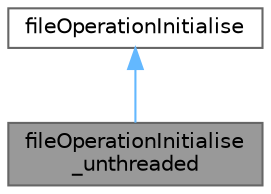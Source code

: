 digraph "fileOperationInitialise_unthreaded"
{
 // LATEX_PDF_SIZE
  bgcolor="transparent";
  edge [fontname=Helvetica,fontsize=10,labelfontname=Helvetica,labelfontsize=10];
  node [fontname=Helvetica,fontsize=10,shape=box,height=0.2,width=0.4];
  Node1 [id="Node000001",label="fileOperationInitialise\l_unthreaded",height=0.2,width=0.4,color="gray40", fillcolor="grey60", style="filled", fontcolor="black",tooltip=" "];
  Node2 -> Node1 [id="edge1_Node000001_Node000002",dir="back",color="steelblue1",style="solid",tooltip=" "];
  Node2 [id="Node000002",label="fileOperationInitialise",height=0.2,width=0.4,color="gray40", fillcolor="white", style="filled",URL="$classFoam_1_1fileOperations_1_1fileOperationInitialise.html",tooltip=" "];
}
